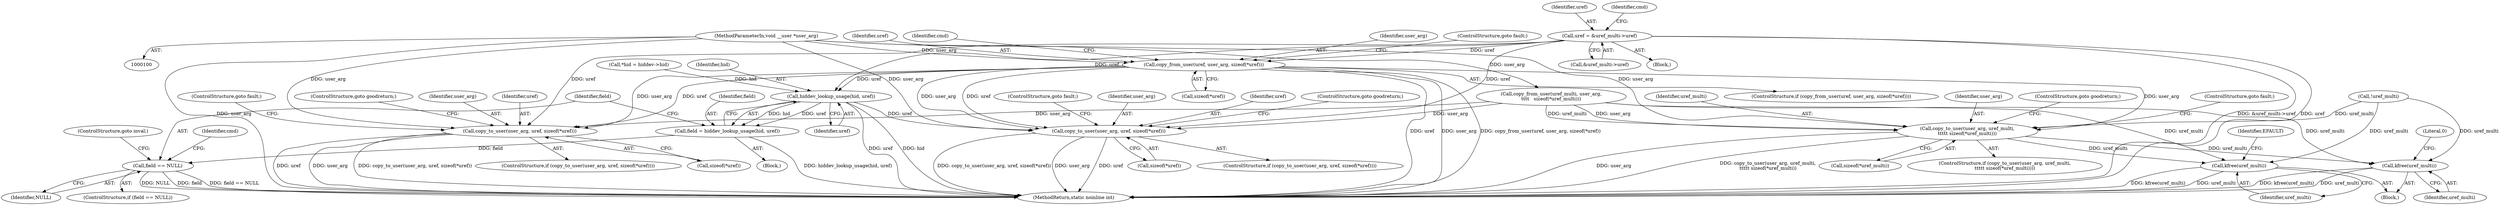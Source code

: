 digraph "0_linux_93a2001bdfd5376c3dc2158653034c20392d15c5@API" {
"1000158" [label="(Call,copy_from_user(uref, user_arg, sizeof(*uref)))"];
"1000132" [label="(Call,uref = &uref_multi->uref)"];
"1000103" [label="(MethodParameterIn,void __user *user_arg)"];
"1000234" [label="(Call,copy_to_user(user_arg, uref, sizeof(*uref)))"];
"1000267" [label="(Call,hiddev_lookup_usage(hid, uref))"];
"1000265" [label="(Call,field = hiddev_lookup_usage(hid, uref))"];
"1000271" [label="(Call,field == NULL)"];
"1000387" [label="(Call,copy_to_user(user_arg, uref, sizeof(*uref)))"];
"1000452" [label="(Call,copy_to_user(user_arg, uref_multi,\n\t\t\t\t\t sizeof(*uref_multi)))"];
"1000489" [label="(Call,kfree(uref_multi))"];
"1000494" [label="(Call,kfree(uref_multi))"];
"1000498" [label="(Identifier,EFAULT)"];
"1000159" [label="(Identifier,uref)"];
"1000166" [label="(Identifier,cmd)"];
"1000158" [label="(Call,copy_from_user(uref, user_arg, sizeof(*uref)))"];
"1000267" [label="(Call,hiddev_lookup_usage(hid, uref))"];
"1000495" [label="(Identifier,uref_multi)"];
"1000241" [label="(ControlStructure,goto goodreturn;)"];
"1000451" [label="(ControlStructure,if (copy_to_user(user_arg, uref_multi,\n\t\t\t\t\t sizeof(*uref_multi))))"];
"1000489" [label="(Call,kfree(uref_multi))"];
"1000273" [label="(Identifier,NULL)"];
"1000269" [label="(Identifier,uref)"];
"1000393" [label="(ControlStructure,goto fault;)"];
"1000492" [label="(Literal,0)"];
"1000270" [label="(ControlStructure,if (field == NULL))"];
"1000106" [label="(Call,*hid = hiddev->hid)"];
"1000233" [label="(ControlStructure,if (copy_to_user(user_arg, uref, sizeof(*uref))))"];
"1000235" [label="(Identifier,user_arg)"];
"1000265" [label="(Call,field = hiddev_lookup_usage(hid, uref))"];
"1000133" [label="(Identifier,uref)"];
"1000266" [label="(Identifier,field)"];
"1000160" [label="(Identifier,user_arg)"];
"1000271" [label="(Call,field == NULL)"];
"1000164" [label="(ControlStructure,goto fault;)"];
"1000458" [label="(ControlStructure,goto fault;)"];
"1000454" [label="(Identifier,uref_multi)"];
"1000132" [label="(Call,uref = &uref_multi->uref)"];
"1000236" [label="(Identifier,uref)"];
"1000127" [label="(Call,!uref_multi)"];
"1000161" [label="(Call,sizeof(*uref))"];
"1000141" [label="(Identifier,cmd)"];
"1000388" [label="(Identifier,user_arg)"];
"1000157" [label="(ControlStructure,if (copy_from_user(uref, user_arg, sizeof(*uref))))"];
"1000237" [label="(Call,sizeof(*uref))"];
"1000453" [label="(Identifier,user_arg)"];
"1000272" [label="(Identifier,field)"];
"1000386" [label="(ControlStructure,if (copy_to_user(user_arg, uref, sizeof(*uref))))"];
"1000134" [label="(Call,&uref_multi->uref)"];
"1000240" [label="(ControlStructure,goto fault;)"];
"1000234" [label="(Call,copy_to_user(user_arg, uref, sizeof(*uref)))"];
"1000505" [label="(MethodReturn,static noinline int)"];
"1000494" [label="(Call,kfree(uref_multi))"];
"1000268" [label="(Identifier,hid)"];
"1000452" [label="(Call,copy_to_user(user_arg, uref_multi,\n\t\t\t\t\t sizeof(*uref_multi)))"];
"1000389" [label="(Identifier,uref)"];
"1000264" [label="(Block,)"];
"1000390" [label="(Call,sizeof(*uref))"];
"1000104" [label="(Block,)"];
"1000103" [label="(MethodParameterIn,void __user *user_arg)"];
"1000372" [label="(Identifier,cmd)"];
"1000459" [label="(ControlStructure,goto goodreturn;)"];
"1000167" [label="(Block,)"];
"1000490" [label="(Identifier,uref_multi)"];
"1000455" [label="(Call,sizeof(*uref_multi))"];
"1000148" [label="(Call,copy_from_user(uref_multi, user_arg,\n\t\t\t\t   sizeof(*uref_multi)))"];
"1000274" [label="(ControlStructure,goto inval;)"];
"1000387" [label="(Call,copy_to_user(user_arg, uref, sizeof(*uref)))"];
"1000394" [label="(ControlStructure,goto goodreturn;)"];
"1000158" -> "1000157"  [label="AST: "];
"1000158" -> "1000161"  [label="CFG: "];
"1000159" -> "1000158"  [label="AST: "];
"1000160" -> "1000158"  [label="AST: "];
"1000161" -> "1000158"  [label="AST: "];
"1000164" -> "1000158"  [label="CFG: "];
"1000166" -> "1000158"  [label="CFG: "];
"1000158" -> "1000505"  [label="DDG: uref"];
"1000158" -> "1000505"  [label="DDG: user_arg"];
"1000158" -> "1000505"  [label="DDG: copy_from_user(uref, user_arg, sizeof(*uref))"];
"1000132" -> "1000158"  [label="DDG: uref"];
"1000103" -> "1000158"  [label="DDG: user_arg"];
"1000158" -> "1000234"  [label="DDG: user_arg"];
"1000158" -> "1000234"  [label="DDG: uref"];
"1000158" -> "1000267"  [label="DDG: uref"];
"1000158" -> "1000387"  [label="DDG: user_arg"];
"1000158" -> "1000387"  [label="DDG: uref"];
"1000158" -> "1000452"  [label="DDG: user_arg"];
"1000132" -> "1000104"  [label="AST: "];
"1000132" -> "1000134"  [label="CFG: "];
"1000133" -> "1000132"  [label="AST: "];
"1000134" -> "1000132"  [label="AST: "];
"1000141" -> "1000132"  [label="CFG: "];
"1000132" -> "1000505"  [label="DDG: &uref_multi->uref"];
"1000132" -> "1000505"  [label="DDG: uref"];
"1000132" -> "1000234"  [label="DDG: uref"];
"1000132" -> "1000267"  [label="DDG: uref"];
"1000132" -> "1000387"  [label="DDG: uref"];
"1000103" -> "1000100"  [label="AST: "];
"1000103" -> "1000505"  [label="DDG: user_arg"];
"1000103" -> "1000148"  [label="DDG: user_arg"];
"1000103" -> "1000234"  [label="DDG: user_arg"];
"1000103" -> "1000387"  [label="DDG: user_arg"];
"1000103" -> "1000452"  [label="DDG: user_arg"];
"1000234" -> "1000233"  [label="AST: "];
"1000234" -> "1000237"  [label="CFG: "];
"1000235" -> "1000234"  [label="AST: "];
"1000236" -> "1000234"  [label="AST: "];
"1000237" -> "1000234"  [label="AST: "];
"1000240" -> "1000234"  [label="CFG: "];
"1000241" -> "1000234"  [label="CFG: "];
"1000234" -> "1000505"  [label="DDG: uref"];
"1000234" -> "1000505"  [label="DDG: user_arg"];
"1000234" -> "1000505"  [label="DDG: copy_to_user(user_arg, uref, sizeof(*uref))"];
"1000148" -> "1000234"  [label="DDG: user_arg"];
"1000267" -> "1000265"  [label="AST: "];
"1000267" -> "1000269"  [label="CFG: "];
"1000268" -> "1000267"  [label="AST: "];
"1000269" -> "1000267"  [label="AST: "];
"1000265" -> "1000267"  [label="CFG: "];
"1000267" -> "1000505"  [label="DDG: uref"];
"1000267" -> "1000505"  [label="DDG: hid"];
"1000267" -> "1000265"  [label="DDG: hid"];
"1000267" -> "1000265"  [label="DDG: uref"];
"1000106" -> "1000267"  [label="DDG: hid"];
"1000267" -> "1000387"  [label="DDG: uref"];
"1000265" -> "1000264"  [label="AST: "];
"1000266" -> "1000265"  [label="AST: "];
"1000272" -> "1000265"  [label="CFG: "];
"1000265" -> "1000505"  [label="DDG: hiddev_lookup_usage(hid, uref)"];
"1000265" -> "1000271"  [label="DDG: field"];
"1000271" -> "1000270"  [label="AST: "];
"1000271" -> "1000273"  [label="CFG: "];
"1000272" -> "1000271"  [label="AST: "];
"1000273" -> "1000271"  [label="AST: "];
"1000274" -> "1000271"  [label="CFG: "];
"1000372" -> "1000271"  [label="CFG: "];
"1000271" -> "1000505"  [label="DDG: NULL"];
"1000271" -> "1000505"  [label="DDG: field"];
"1000271" -> "1000505"  [label="DDG: field == NULL"];
"1000387" -> "1000386"  [label="AST: "];
"1000387" -> "1000390"  [label="CFG: "];
"1000388" -> "1000387"  [label="AST: "];
"1000389" -> "1000387"  [label="AST: "];
"1000390" -> "1000387"  [label="AST: "];
"1000393" -> "1000387"  [label="CFG: "];
"1000394" -> "1000387"  [label="CFG: "];
"1000387" -> "1000505"  [label="DDG: user_arg"];
"1000387" -> "1000505"  [label="DDG: uref"];
"1000387" -> "1000505"  [label="DDG: copy_to_user(user_arg, uref, sizeof(*uref))"];
"1000148" -> "1000387"  [label="DDG: user_arg"];
"1000452" -> "1000451"  [label="AST: "];
"1000452" -> "1000455"  [label="CFG: "];
"1000453" -> "1000452"  [label="AST: "];
"1000454" -> "1000452"  [label="AST: "];
"1000455" -> "1000452"  [label="AST: "];
"1000458" -> "1000452"  [label="CFG: "];
"1000459" -> "1000452"  [label="CFG: "];
"1000452" -> "1000505"  [label="DDG: copy_to_user(user_arg, uref_multi,\n\t\t\t\t\t sizeof(*uref_multi))"];
"1000452" -> "1000505"  [label="DDG: user_arg"];
"1000148" -> "1000452"  [label="DDG: user_arg"];
"1000148" -> "1000452"  [label="DDG: uref_multi"];
"1000127" -> "1000452"  [label="DDG: uref_multi"];
"1000452" -> "1000489"  [label="DDG: uref_multi"];
"1000452" -> "1000494"  [label="DDG: uref_multi"];
"1000489" -> "1000167"  [label="AST: "];
"1000489" -> "1000490"  [label="CFG: "];
"1000490" -> "1000489"  [label="AST: "];
"1000492" -> "1000489"  [label="CFG: "];
"1000489" -> "1000505"  [label="DDG: kfree(uref_multi)"];
"1000489" -> "1000505"  [label="DDG: uref_multi"];
"1000148" -> "1000489"  [label="DDG: uref_multi"];
"1000127" -> "1000489"  [label="DDG: uref_multi"];
"1000494" -> "1000167"  [label="AST: "];
"1000494" -> "1000495"  [label="CFG: "];
"1000495" -> "1000494"  [label="AST: "];
"1000498" -> "1000494"  [label="CFG: "];
"1000494" -> "1000505"  [label="DDG: kfree(uref_multi)"];
"1000494" -> "1000505"  [label="DDG: uref_multi"];
"1000148" -> "1000494"  [label="DDG: uref_multi"];
"1000127" -> "1000494"  [label="DDG: uref_multi"];
}
